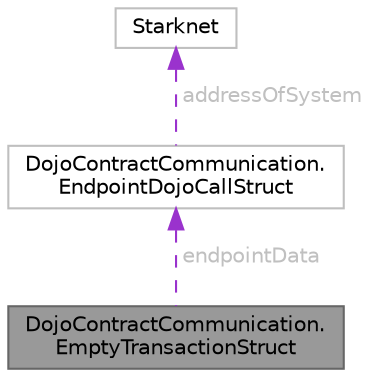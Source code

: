 digraph "DojoContractCommunication.EmptyTransactionStruct"
{
 // LATEX_PDF_SIZE
  bgcolor="transparent";
  edge [fontname=Helvetica,fontsize=10,labelfontname=Helvetica,labelfontsize=10];
  node [fontname=Helvetica,fontsize=10,shape=box,height=0.2,width=0.4];
  Node1 [id="Node000001",label="DojoContractCommunication.\lEmptyTransactionStruct",height=0.2,width=0.4,color="gray40", fillcolor="grey60", style="filled", fontcolor="black",tooltip=" "];
  Node2 -> Node1 [id="edge1_Node000001_Node000002",dir="back",color="darkorchid3",style="dashed",tooltip=" ",label=" endpointData",fontcolor="grey" ];
  Node2 [id="Node000002",label="DojoContractCommunication.\lEndpointDojoCallStruct",height=0.2,width=0.4,color="grey75", fillcolor="white", style="filled",URL="$struct_dojo_contract_communication_1_1_endpoint_dojo_call_struct.html",tooltip=" "];
  Node3 -> Node2 [id="edge2_Node000002_Node000003",dir="back",color="darkorchid3",style="dashed",tooltip=" ",label=" addressOfSystem",fontcolor="grey" ];
  Node3 [id="Node000003",label="Starknet",height=0.2,width=0.4,color="grey75", fillcolor="white", style="filled",tooltip=" "];
}
